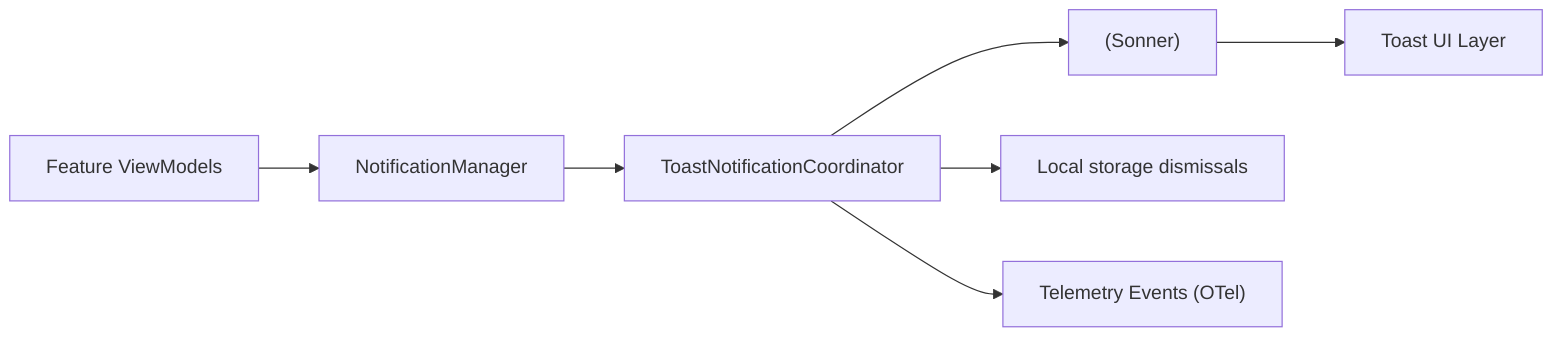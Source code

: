 flowchart LR
    ViewModel["Feature ViewModels"] --> NotificationManager["NotificationManager"]
    NotificationManager --> ToastCoordinator["ToastNotificationCoordinator"]
    ToastCoordinator --> SonnerToaster["<Toaster /> (Sonner)"]
    SonnerToaster --> UI["Toast UI Layer"]
    ToastCoordinator --> DismissStorage["Local storage dismissals"]
    ToastCoordinator --> Telemetry["Telemetry Events (OTel)"]